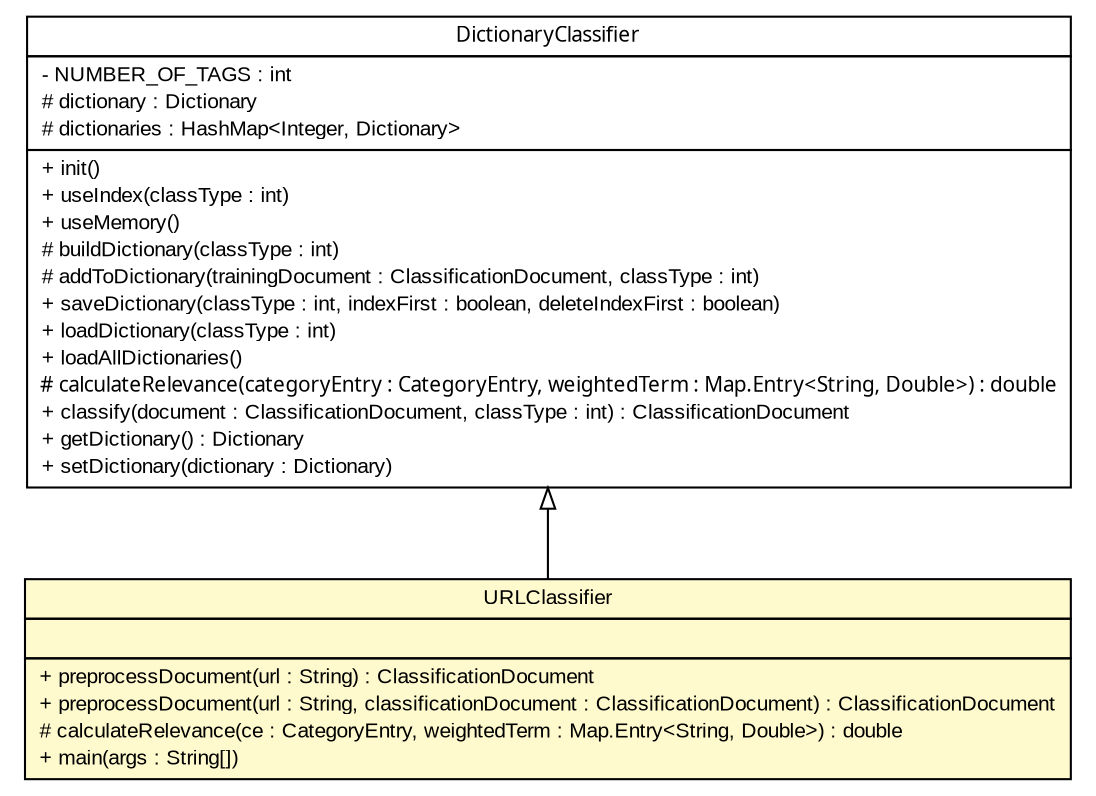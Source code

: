 #!/usr/local/bin/dot
#
# Class diagram 
# Generated by UMLGraph version 5.2 (http://www.umlgraph.org/)
#

digraph G {
	edge [fontname="arial",fontsize=10,labelfontname="arial",labelfontsize=10];
	node [fontname="arial",fontsize=10,shape=plaintext];
	nodesep=0.25;
	ranksep=0.5;
	// tud.iir.classification.page.URLClassifier
	c14915 [label=<<table title="tud.iir.classification.page.URLClassifier" border="0" cellborder="1" cellspacing="0" cellpadding="2" port="p" bgcolor="lemonChiffon" href="./URLClassifier.html">
		<tr><td><table border="0" cellspacing="0" cellpadding="1">
<tr><td align="center" balign="center"> URLClassifier </td></tr>
		</table></td></tr>
		<tr><td><table border="0" cellspacing="0" cellpadding="1">
<tr><td align="left" balign="left">  </td></tr>
		</table></td></tr>
		<tr><td><table border="0" cellspacing="0" cellpadding="1">
<tr><td align="left" balign="left"> + preprocessDocument(url : String) : ClassificationDocument </td></tr>
<tr><td align="left" balign="left"> + preprocessDocument(url : String, classificationDocument : ClassificationDocument) : ClassificationDocument </td></tr>
<tr><td align="left" balign="left"> # calculateRelevance(ce : CategoryEntry, weightedTerm : Map.Entry&lt;String, Double&gt;) : double </td></tr>
<tr><td align="left" balign="left"> + main(args : String[]) </td></tr>
		</table></td></tr>
		</table>>, fontname="arial", fontcolor="black", fontsize=10.0];
	// tud.iir.classification.page.DictionaryClassifier
	c14922 [label=<<table title="tud.iir.classification.page.DictionaryClassifier" border="0" cellborder="1" cellspacing="0" cellpadding="2" port="p" href="./DictionaryClassifier.html">
		<tr><td><table border="0" cellspacing="0" cellpadding="1">
<tr><td align="center" balign="center"><font face="ariali"> DictionaryClassifier </font></td></tr>
		</table></td></tr>
		<tr><td><table border="0" cellspacing="0" cellpadding="1">
<tr><td align="left" balign="left"> - NUMBER_OF_TAGS : int </td></tr>
<tr><td align="left" balign="left"> # dictionary : Dictionary </td></tr>
<tr><td align="left" balign="left"> # dictionaries : HashMap&lt;Integer, Dictionary&gt; </td></tr>
		</table></td></tr>
		<tr><td><table border="0" cellspacing="0" cellpadding="1">
<tr><td align="left" balign="left"> + init() </td></tr>
<tr><td align="left" balign="left"> + useIndex(classType : int) </td></tr>
<tr><td align="left" balign="left"> + useMemory() </td></tr>
<tr><td align="left" balign="left"> # buildDictionary(classType : int) </td></tr>
<tr><td align="left" balign="left"> # addToDictionary(trainingDocument : ClassificationDocument, classType : int) </td></tr>
<tr><td align="left" balign="left"> + saveDictionary(classType : int, indexFirst : boolean, deleteIndexFirst : boolean) </td></tr>
<tr><td align="left" balign="left"> + loadDictionary(classType : int) </td></tr>
<tr><td align="left" balign="left"> + loadAllDictionaries() </td></tr>
<tr><td align="left" balign="left"><font face="ariali" point-size="10.0"> # calculateRelevance(categoryEntry : CategoryEntry, weightedTerm : Map.Entry&lt;String, Double&gt;) : double </font></td></tr>
<tr><td align="left" balign="left"> + classify(document : ClassificationDocument, classType : int) : ClassificationDocument </td></tr>
<tr><td align="left" balign="left"> + getDictionary() : Dictionary </td></tr>
<tr><td align="left" balign="left"> + setDictionary(dictionary : Dictionary) </td></tr>
		</table></td></tr>
		</table>>, fontname="arial", fontcolor="black", fontsize=10.0];
	//tud.iir.classification.page.URLClassifier extends tud.iir.classification.page.DictionaryClassifier
	c14922:p -> c14915:p [dir=back,arrowtail=empty];
}

